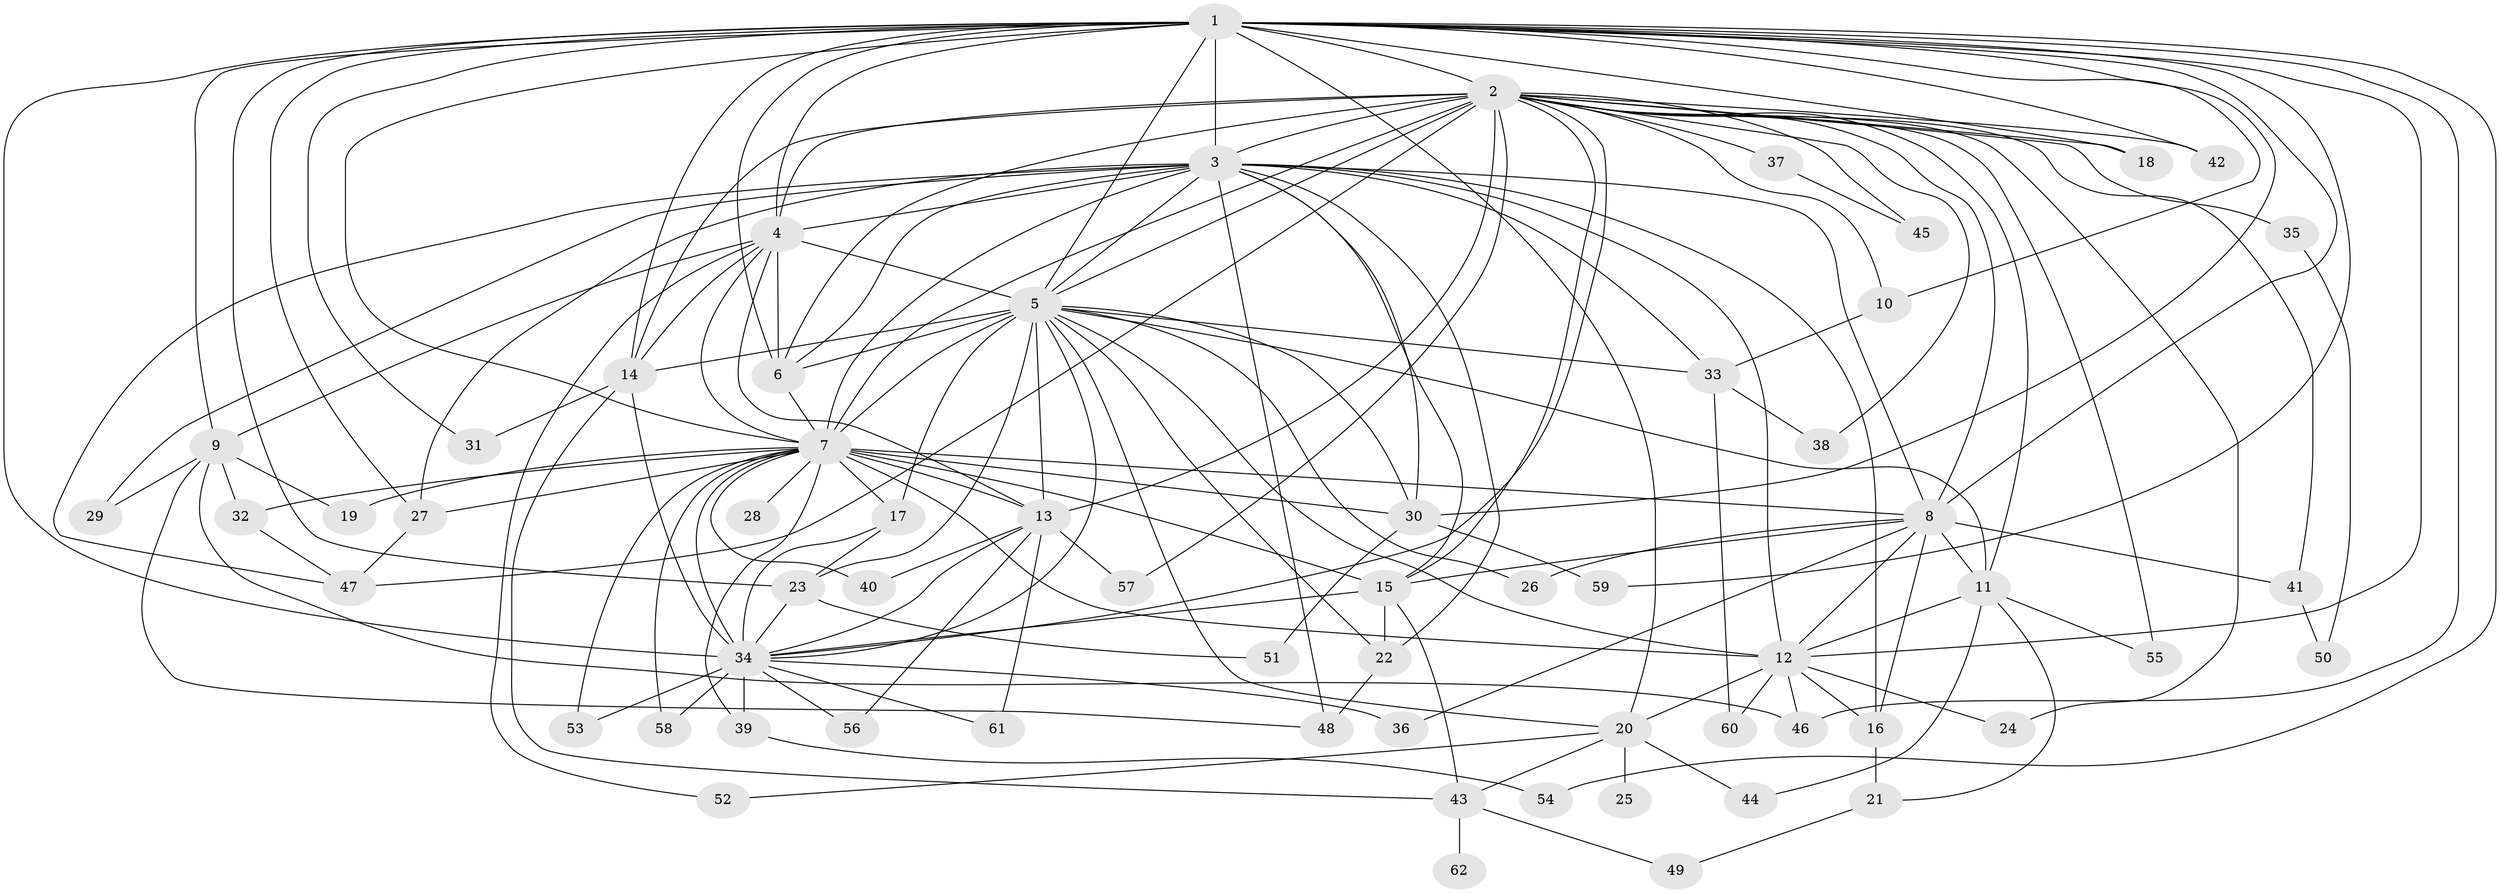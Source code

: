 // original degree distribution, {26: 0.016129032258064516, 23: 0.008064516129032258, 16: 0.016129032258064516, 17: 0.008064516129032258, 15: 0.008064516129032258, 24: 0.008064516129032258, 28: 0.008064516129032258, 18: 0.008064516129032258, 12: 0.008064516129032258, 7: 0.04032258064516129, 4: 0.06451612903225806, 6: 0.024193548387096774, 3: 0.18548387096774194, 5: 0.04032258064516129, 2: 0.5483870967741935, 10: 0.008064516129032258}
// Generated by graph-tools (version 1.1) at 2025/49/03/04/25 22:49:32]
// undirected, 62 vertices, 159 edges
graph export_dot {
  node [color=gray90,style=filled];
  1;
  2;
  3;
  4;
  5;
  6;
  7;
  8;
  9;
  10;
  11;
  12;
  13;
  14;
  15;
  16;
  17;
  18;
  19;
  20;
  21;
  22;
  23;
  24;
  25;
  26;
  27;
  28;
  29;
  30;
  31;
  32;
  33;
  34;
  35;
  36;
  37;
  38;
  39;
  40;
  41;
  42;
  43;
  44;
  45;
  46;
  47;
  48;
  49;
  50;
  51;
  52;
  53;
  54;
  55;
  56;
  57;
  58;
  59;
  60;
  61;
  62;
  1 -- 2 [weight=2.0];
  1 -- 3 [weight=2.0];
  1 -- 4 [weight=1.0];
  1 -- 5 [weight=3.0];
  1 -- 6 [weight=1.0];
  1 -- 7 [weight=1.0];
  1 -- 8 [weight=1.0];
  1 -- 9 [weight=1.0];
  1 -- 10 [weight=1.0];
  1 -- 12 [weight=1.0];
  1 -- 14 [weight=1.0];
  1 -- 18 [weight=1.0];
  1 -- 20 [weight=1.0];
  1 -- 23 [weight=1.0];
  1 -- 27 [weight=1.0];
  1 -- 30 [weight=1.0];
  1 -- 31 [weight=1.0];
  1 -- 34 [weight=1.0];
  1 -- 42 [weight=1.0];
  1 -- 46 [weight=1.0];
  1 -- 54 [weight=1.0];
  1 -- 59 [weight=1.0];
  2 -- 3 [weight=5.0];
  2 -- 4 [weight=2.0];
  2 -- 5 [weight=4.0];
  2 -- 6 [weight=2.0];
  2 -- 7 [weight=2.0];
  2 -- 8 [weight=1.0];
  2 -- 10 [weight=1.0];
  2 -- 11 [weight=1.0];
  2 -- 13 [weight=1.0];
  2 -- 14 [weight=1.0];
  2 -- 15 [weight=1.0];
  2 -- 18 [weight=1.0];
  2 -- 24 [weight=1.0];
  2 -- 34 [weight=1.0];
  2 -- 35 [weight=1.0];
  2 -- 37 [weight=1.0];
  2 -- 38 [weight=1.0];
  2 -- 41 [weight=1.0];
  2 -- 42 [weight=1.0];
  2 -- 45 [weight=1.0];
  2 -- 47 [weight=1.0];
  2 -- 55 [weight=1.0];
  2 -- 57 [weight=1.0];
  3 -- 4 [weight=3.0];
  3 -- 5 [weight=4.0];
  3 -- 6 [weight=8.0];
  3 -- 7 [weight=3.0];
  3 -- 8 [weight=2.0];
  3 -- 12 [weight=7.0];
  3 -- 15 [weight=8.0];
  3 -- 16 [weight=2.0];
  3 -- 22 [weight=2.0];
  3 -- 27 [weight=4.0];
  3 -- 29 [weight=1.0];
  3 -- 30 [weight=1.0];
  3 -- 33 [weight=1.0];
  3 -- 47 [weight=1.0];
  3 -- 48 [weight=1.0];
  4 -- 5 [weight=3.0];
  4 -- 6 [weight=1.0];
  4 -- 7 [weight=1.0];
  4 -- 9 [weight=1.0];
  4 -- 13 [weight=1.0];
  4 -- 14 [weight=2.0];
  4 -- 52 [weight=1.0];
  5 -- 6 [weight=3.0];
  5 -- 7 [weight=3.0];
  5 -- 11 [weight=1.0];
  5 -- 12 [weight=1.0];
  5 -- 13 [weight=1.0];
  5 -- 14 [weight=1.0];
  5 -- 17 [weight=2.0];
  5 -- 20 [weight=1.0];
  5 -- 22 [weight=1.0];
  5 -- 23 [weight=1.0];
  5 -- 26 [weight=1.0];
  5 -- 30 [weight=1.0];
  5 -- 33 [weight=1.0];
  5 -- 34 [weight=1.0];
  6 -- 7 [weight=1.0];
  7 -- 8 [weight=1.0];
  7 -- 12 [weight=1.0];
  7 -- 13 [weight=1.0];
  7 -- 15 [weight=1.0];
  7 -- 17 [weight=1.0];
  7 -- 19 [weight=1.0];
  7 -- 27 [weight=1.0];
  7 -- 28 [weight=1.0];
  7 -- 30 [weight=1.0];
  7 -- 32 [weight=1.0];
  7 -- 34 [weight=1.0];
  7 -- 39 [weight=1.0];
  7 -- 40 [weight=1.0];
  7 -- 53 [weight=1.0];
  7 -- 58 [weight=1.0];
  8 -- 11 [weight=1.0];
  8 -- 12 [weight=1.0];
  8 -- 15 [weight=1.0];
  8 -- 16 [weight=2.0];
  8 -- 26 [weight=1.0];
  8 -- 36 [weight=1.0];
  8 -- 41 [weight=1.0];
  9 -- 19 [weight=1.0];
  9 -- 29 [weight=1.0];
  9 -- 32 [weight=1.0];
  9 -- 46 [weight=1.0];
  9 -- 48 [weight=1.0];
  10 -- 33 [weight=2.0];
  11 -- 12 [weight=1.0];
  11 -- 21 [weight=1.0];
  11 -- 44 [weight=1.0];
  11 -- 55 [weight=1.0];
  12 -- 16 [weight=1.0];
  12 -- 20 [weight=1.0];
  12 -- 24 [weight=1.0];
  12 -- 46 [weight=1.0];
  12 -- 60 [weight=1.0];
  13 -- 34 [weight=1.0];
  13 -- 40 [weight=1.0];
  13 -- 56 [weight=1.0];
  13 -- 57 [weight=1.0];
  13 -- 61 [weight=1.0];
  14 -- 31 [weight=1.0];
  14 -- 34 [weight=1.0];
  14 -- 43 [weight=1.0];
  15 -- 22 [weight=1.0];
  15 -- 34 [weight=2.0];
  15 -- 43 [weight=1.0];
  16 -- 21 [weight=1.0];
  17 -- 23 [weight=1.0];
  17 -- 34 [weight=6.0];
  20 -- 25 [weight=2.0];
  20 -- 43 [weight=1.0];
  20 -- 44 [weight=1.0];
  20 -- 52 [weight=1.0];
  21 -- 49 [weight=1.0];
  22 -- 48 [weight=1.0];
  23 -- 34 [weight=1.0];
  23 -- 51 [weight=1.0];
  27 -- 47 [weight=1.0];
  30 -- 51 [weight=1.0];
  30 -- 59 [weight=1.0];
  32 -- 47 [weight=1.0];
  33 -- 38 [weight=1.0];
  33 -- 60 [weight=1.0];
  34 -- 36 [weight=1.0];
  34 -- 39 [weight=1.0];
  34 -- 53 [weight=1.0];
  34 -- 56 [weight=1.0];
  34 -- 58 [weight=1.0];
  34 -- 61 [weight=1.0];
  35 -- 50 [weight=1.0];
  37 -- 45 [weight=1.0];
  39 -- 54 [weight=1.0];
  41 -- 50 [weight=1.0];
  43 -- 49 [weight=1.0];
  43 -- 62 [weight=1.0];
}
